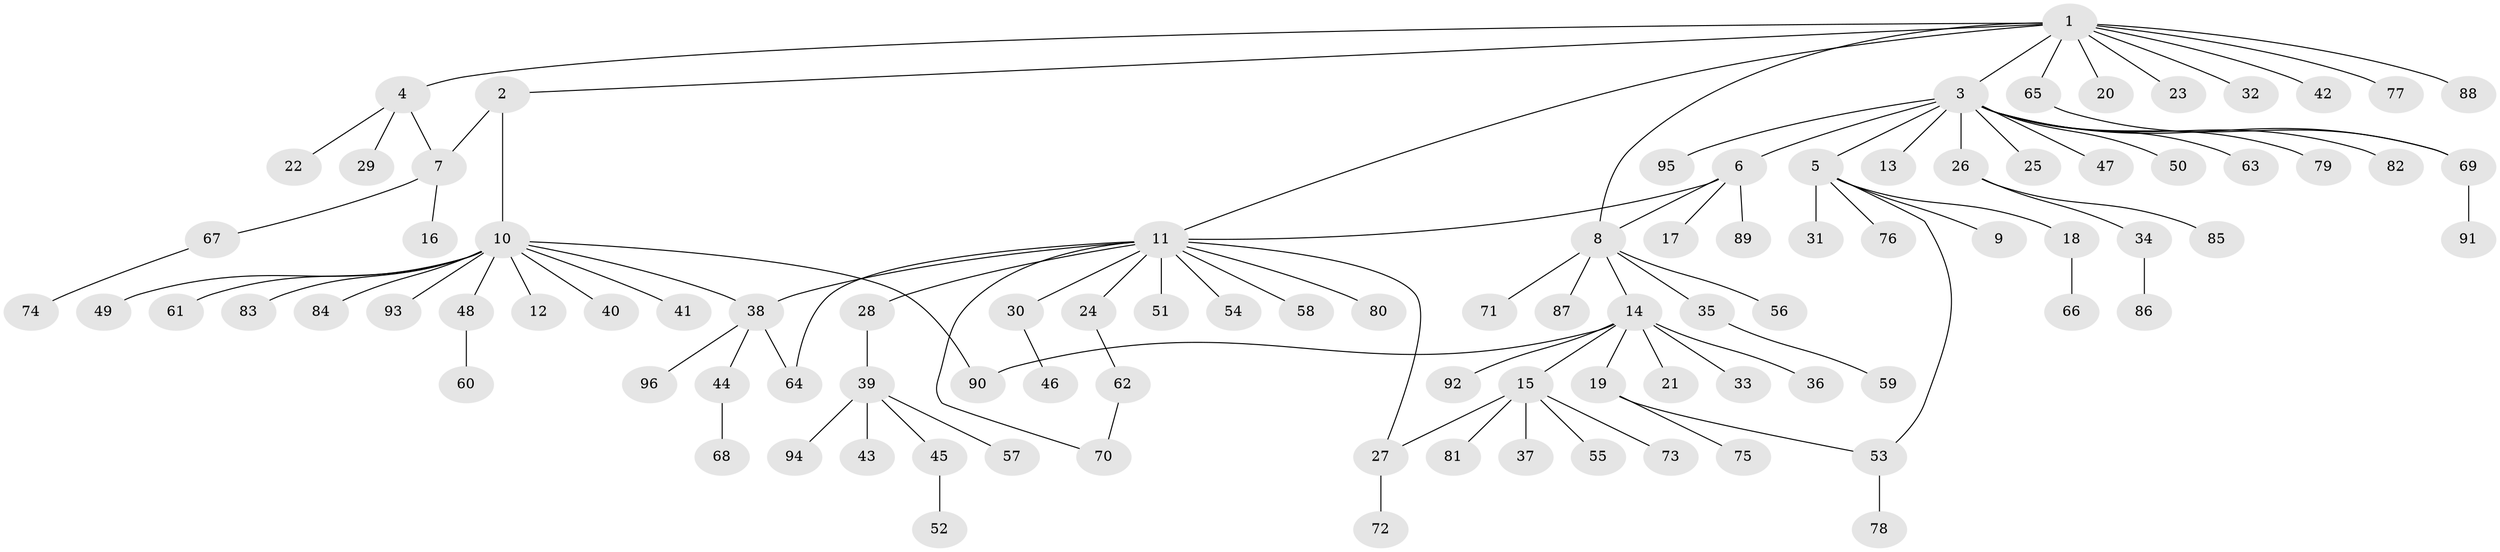 // Generated by graph-tools (version 1.1) at 2025/49/03/09/25 03:49:46]
// undirected, 96 vertices, 105 edges
graph export_dot {
graph [start="1"]
  node [color=gray90,style=filled];
  1;
  2;
  3;
  4;
  5;
  6;
  7;
  8;
  9;
  10;
  11;
  12;
  13;
  14;
  15;
  16;
  17;
  18;
  19;
  20;
  21;
  22;
  23;
  24;
  25;
  26;
  27;
  28;
  29;
  30;
  31;
  32;
  33;
  34;
  35;
  36;
  37;
  38;
  39;
  40;
  41;
  42;
  43;
  44;
  45;
  46;
  47;
  48;
  49;
  50;
  51;
  52;
  53;
  54;
  55;
  56;
  57;
  58;
  59;
  60;
  61;
  62;
  63;
  64;
  65;
  66;
  67;
  68;
  69;
  70;
  71;
  72;
  73;
  74;
  75;
  76;
  77;
  78;
  79;
  80;
  81;
  82;
  83;
  84;
  85;
  86;
  87;
  88;
  89;
  90;
  91;
  92;
  93;
  94;
  95;
  96;
  1 -- 2;
  1 -- 3;
  1 -- 4;
  1 -- 8;
  1 -- 11;
  1 -- 20;
  1 -- 23;
  1 -- 32;
  1 -- 42;
  1 -- 65;
  1 -- 77;
  1 -- 88;
  2 -- 7;
  2 -- 10;
  3 -- 5;
  3 -- 6;
  3 -- 13;
  3 -- 25;
  3 -- 26;
  3 -- 47;
  3 -- 50;
  3 -- 63;
  3 -- 69;
  3 -- 79;
  3 -- 82;
  3 -- 95;
  4 -- 7;
  4 -- 22;
  4 -- 29;
  5 -- 9;
  5 -- 18;
  5 -- 31;
  5 -- 53;
  5 -- 76;
  6 -- 8;
  6 -- 11;
  6 -- 17;
  6 -- 89;
  7 -- 16;
  7 -- 67;
  8 -- 14;
  8 -- 35;
  8 -- 56;
  8 -- 71;
  8 -- 87;
  10 -- 12;
  10 -- 38;
  10 -- 40;
  10 -- 41;
  10 -- 48;
  10 -- 49;
  10 -- 61;
  10 -- 83;
  10 -- 84;
  10 -- 90;
  10 -- 93;
  11 -- 24;
  11 -- 27;
  11 -- 28;
  11 -- 30;
  11 -- 38;
  11 -- 51;
  11 -- 54;
  11 -- 58;
  11 -- 64;
  11 -- 70;
  11 -- 80;
  14 -- 15;
  14 -- 19;
  14 -- 21;
  14 -- 33;
  14 -- 36;
  14 -- 90;
  14 -- 92;
  15 -- 27;
  15 -- 37;
  15 -- 55;
  15 -- 73;
  15 -- 81;
  18 -- 66;
  19 -- 53;
  19 -- 75;
  24 -- 62;
  26 -- 34;
  26 -- 85;
  27 -- 72;
  28 -- 39;
  30 -- 46;
  34 -- 86;
  35 -- 59;
  38 -- 44;
  38 -- 64;
  38 -- 96;
  39 -- 43;
  39 -- 45;
  39 -- 57;
  39 -- 94;
  44 -- 68;
  45 -- 52;
  48 -- 60;
  53 -- 78;
  62 -- 70;
  65 -- 69;
  67 -- 74;
  69 -- 91;
}
